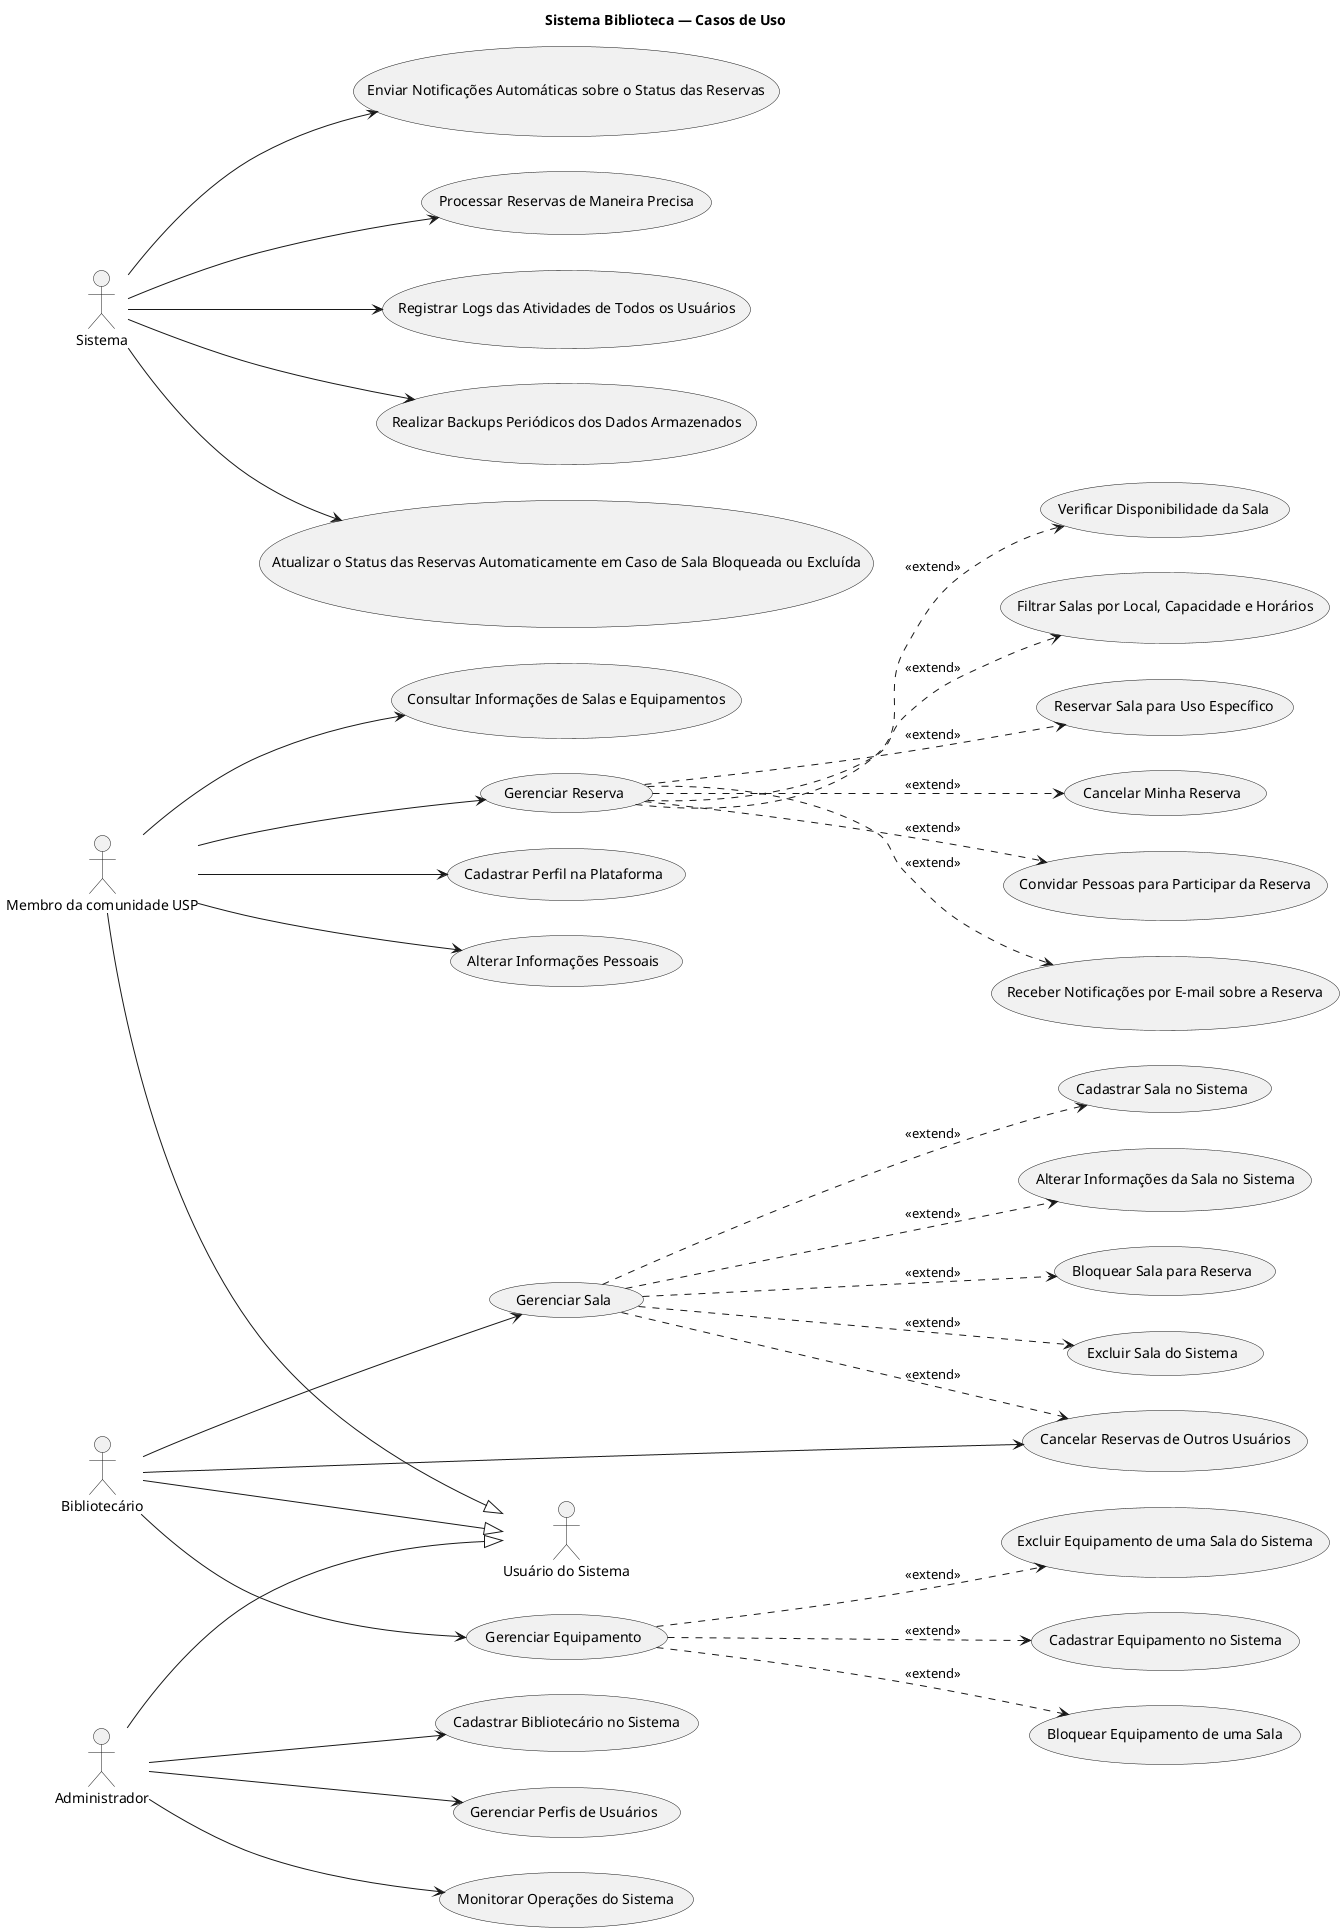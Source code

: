 @startuml casoUso-biblioteca
title Sistema Biblioteca — Casos de Uso
left to right direction 

actor "Usuário do Sistema" as UsuarioDoSistema
actor "Membro da comunidade USP" as MembroDaComunidadeUSP
actor "Bibliotecário" as Bibliotecario
actor "Administrador" as Administrador
actor "Sistema" as Sistema

MembroDaComunidadeUSP --|> UsuarioDoSistema
Bibliotecario --|> UsuarioDoSistema
Administrador --|> UsuarioDoSistema

' Casos de uso do Membro da comunidade USP
usecase "Gerenciar Reserva" as UC_GerenciarReserva
usecase "Cadastrar Perfil na Plataforma" as UC_CadastrarPerfil
usecase "Alterar Informações Pessoais" as UC_AlterarInfos
usecase "Consultar Informações de Salas e Equipamentos" as UC_ConsultarSalasEquip
usecase "Verificar Disponibilidade da Sala" as UC_VerificarDisponibilidade
usecase "Filtrar Salas por Local, Capacidade e Horários" as UC_FiltrarSalas
usecase "Reservar Sala para Uso Específico" as UC_ReservarSala
usecase "Cancelar Minha Reserva" as UC_CancelarReserva
usecase "Convidar Pessoas para Participar da Reserva" as UC_ConvidarPessoas
usecase "Receber Notificações por E-mail sobre a Reserva" as UC_ReceberNotificacoes

' Associações do ator Membro da comunidade USP
MembroDaComunidadeUSP --> UC_CadastrarPerfil
MembroDaComunidadeUSP --> UC_AlterarInfos
MembroDaComunidadeUSP --> UC_ConsultarSalasEquip
MembroDaComunidadeUSP --> UC_GerenciarReserva

' Casos de uso relacionados à reserva (extend partindo de "Gerenciar Reserva")

UC_GerenciarReserva ..> UC_ReceberNotificacoes : <<extend>>
UC_GerenciarReserva ..> UC_FiltrarSalas : <<extend>>
UC_GerenciarReserva ..> UC_VerificarDisponibilidade : <<extend>>
UC_GerenciarReserva ..> UC_ReservarSala : <<extend>>
UC_GerenciarReserva ..> UC_CancelarReserva : <<extend>>
UC_GerenciarReserva ..> UC_ConvidarPessoas : <<extend>>


' Casos de uso do Administrador
usecase "Gerenciar Perfis de Usuários" as UC_Admin_GerenciarPerfis
usecase "Monitorar Operações do Sistema" as UC_Admin_MonitorarOperacoes
usecase "Cadastrar Bibliotecário no Sistema" as UC_Admin_CadastrarBibliotecario

' Associações do ator Administrador
Administrador --> UC_Admin_GerenciarPerfis
Administrador --> UC_Admin_MonitorarOperacoes
Administrador --> UC_Admin_CadastrarBibliotecario

' Casos de uso do Bibliotecário
usecase "Gerenciar Sala" as UC_Bib_GerenciarSala
usecase "Cadastrar Sala no Sistema" as UC_Bib_CadastrarSala
usecase "Alterar Informações da Sala no Sistema" as UC_Bib_AlterarSala
usecase "Bloquear Sala para Reserva" as UC_Bib_BloquearSala
usecase "Excluir Sala do Sistema" as UC_Bib_ExcluirSala

usecase "Gerenciar Equipamento" as UC_Bib_GerenciarEquipamento
usecase "Cadastrar Equipamento no Sistema" as UC_Bib_CadastrarEquipamento
usecase "Bloquear Equipamento de uma Sala" as UC_Bib_BloquearEquipamento
usecase "Excluir Equipamento de uma Sala do Sistema" as UC_Bib_ExcluirEquipamento

usecase "Cancelar Reservas de Outros Usuários" as UC_Bib_CancelarReservasOutros

' Associações do ator Bibliotecário
Bibliotecario --> UC_Bib_GerenciarSala
Bibliotecario --> UC_Bib_GerenciarEquipamento
Bibliotecario --> UC_Bib_CancelarReservasOutros

' Extensões a partir de "Gerenciar Sala"
UC_Bib_GerenciarSala ..> UC_Bib_CadastrarSala : <<extend>>
UC_Bib_GerenciarSala ..> UC_Bib_AlterarSala : <<extend>>
UC_Bib_GerenciarSala ..> UC_Bib_BloquearSala : <<extend>>
UC_Bib_GerenciarSala ..> UC_Bib_ExcluirSala : <<extend>>
UC_Bib_GerenciarSala ..> UC_Bib_CancelarReservasOutros : <<extend>>

' Extensões a partir de "Gerenciar Equipamento"
UC_Bib_GerenciarEquipamento ..> UC_Bib_CadastrarEquipamento : <<extend>>
UC_Bib_GerenciarEquipamento ..> UC_Bib_BloquearEquipamento : <<extend>>
UC_Bib_GerenciarEquipamento ..> UC_Bib_ExcluirEquipamento : <<extend>>

' Casos de uso do Sistema
usecase "Enviar Notificações Automáticas sobre o Status das Reservas" as UC_Sis_EnviarNotificacoes
usecase "Processar Reservas de Maneira Precisa" as UC_Sis_ProcessarReservas
usecase "Registrar Logs das Atividades de Todos os Usuários" as UC_Sis_RegistrarLogs
usecase "Realizar Backups Periódicos dos Dados Armazenados" as UC_Sis_BackupsPeriodicos
usecase "Atualizar o Status das Reservas Automaticamente em Caso de Sala Bloqueada ou Excluída" as UC_Sis_AtualizarStatusReservas

' Associações do ator Sistema
Sistema --> UC_Sis_EnviarNotificacoes
Sistema --> UC_Sis_ProcessarReservas
Sistema --> UC_Sis_RegistrarLogs
Sistema --> UC_Sis_BackupsPeriodicos
Sistema --> UC_Sis_AtualizarStatusReservas
@enduml
